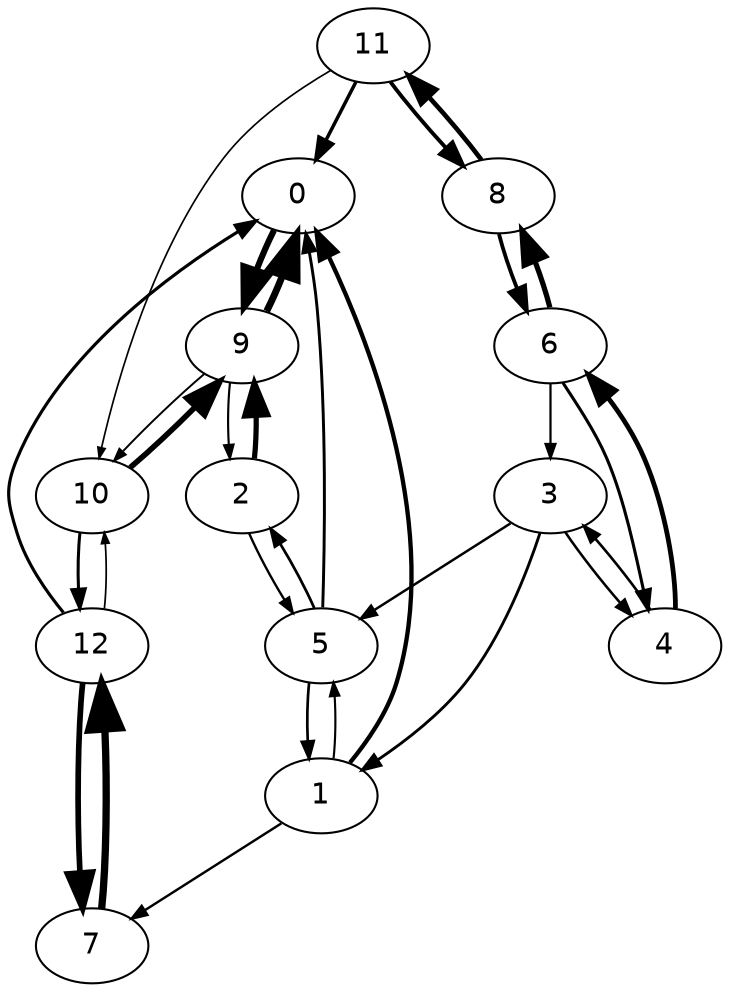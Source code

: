 digraph "" {
	node [fontname=Helvetica];
	0 -> 9	[arrowsize=1.8639060073853941,
		penwidth=2.960321305847391];
	9 -> 0	[arrowsize=2.0871334836565656,
		penwidth=3.3148590622780754];
	9 -> 2	[arrowsize=0.6508609438969075,
		penwidth=1.0337203226597944];
	9 -> 10	[arrowsize=0.592806016237557,
		penwidth=0.9415154375537671];
	1 -> 0	[arrowsize=1.3097990977551088,
		penwidth=2.0802691552581143];
	1 -> 5	[arrowsize=0.6489088476536694,
		penwidth=1.0306199345087692];
	1 -> 7	[arrowsize=0.7361546689105646,
		penwidth=1.1691868270932497];
	5 -> 0	[arrowsize=0.8892355035435844,
		penwidth=1.412315211510399];
	5 -> 1	[arrowsize=0.8171799145953871,
		penwidth=1.2978739820044385];
	5 -> 2	[arrowsize=0.829952708059705,
		penwidth=1.3181601833889434];
	7 -> 12	[arrowsize=2.21,
		penwidth=3.5100000000000002];
	2 -> 9	[arrowsize=1.5803315380285308,
		penwidth=2.5099383251041374];
	2 -> 5	[arrowsize=0.7172058987598532,
		penwidth=1.139091721559767];
	3 -> 1	[arrowsize=0.8696669820876669,
		penwidth=1.3812357950804124];
	3 -> 5	[arrowsize=0.7521130356675094,
		penwidth=1.1945324684131033];
	3 -> 4	[arrowsize=0.7771705716436483,
		penwidth=1.2343297314340298];
	4 -> 3	[arrowsize=0.7998079595541229,
		penwidth=1.2702832298800777];
	4 -> 6	[arrowsize=1.4460452233691816,
		penwidth=2.296660060645171];
	6 -> 3	[arrowsize=0.677348049415189,
		penwidth=1.0757880784829472];
	6 -> 4	[arrowsize=0.9382400373184924,
		penwidth=1.4901459416234881];
	6 -> 8	[arrowsize=1.5900928051761896,
		penwidth=2.52544151410336];
	8 -> 6	[arrowsize=1.1559533556821815,
		penwidth=1.8359259178481708];
	8 -> 11	[arrowsize=1.4171547299077059,
		penwidth=2.25077515926518];
	12 -> 0	[arrowsize=0.9559611548747161,
		penwidth=1.5182912459774904];
	12 -> 7	[arrowsize=1.7195967886502228,
		penwidth=2.7311243113856483];
	12 -> 10	[arrowsize=0.5257316490131566,
		penwidth=0.8349855601973666];
	11 -> 0	[arrowsize=1.0571977317302663,
		penwidth=1.679078750395129];
	11 -> 8	[arrowsize=1.1782109228219562,
		penwidth=1.8712761715407542];
	11 -> 10	[arrowsize=0.51,
		penwidth=0.81];
	10 -> 9	[arrowsize=1.6984280948621708,
		penwidth=2.697503444781095];
	10 -> 12	[arrowsize=0.9228601297568457,
		penwidth=1.465719029613814];
}
